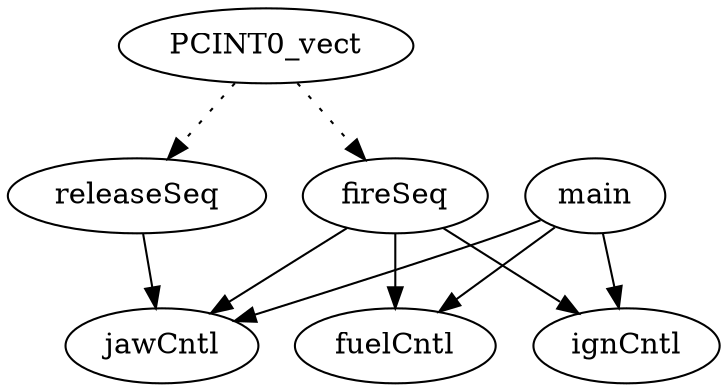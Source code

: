 digraph callgraph {
"releaseSeq" -> "jawCntl" [style=solid];
"main" -> "ignCntl" [style=solid];
"main" -> "jawCntl" [style=solid];
"main" -> "fuelCntl" [style=solid];
"PCINT0_vect" -> "fireSeq" [style=dotted];
"PCINT0_vect" -> "releaseSeq" [style=dotted];
"fireSeq" -> "ignCntl" [style=solid];
"fireSeq" -> "jawCntl" [style=solid];
"fireSeq" -> "fuelCntl" [style=solid];
}
